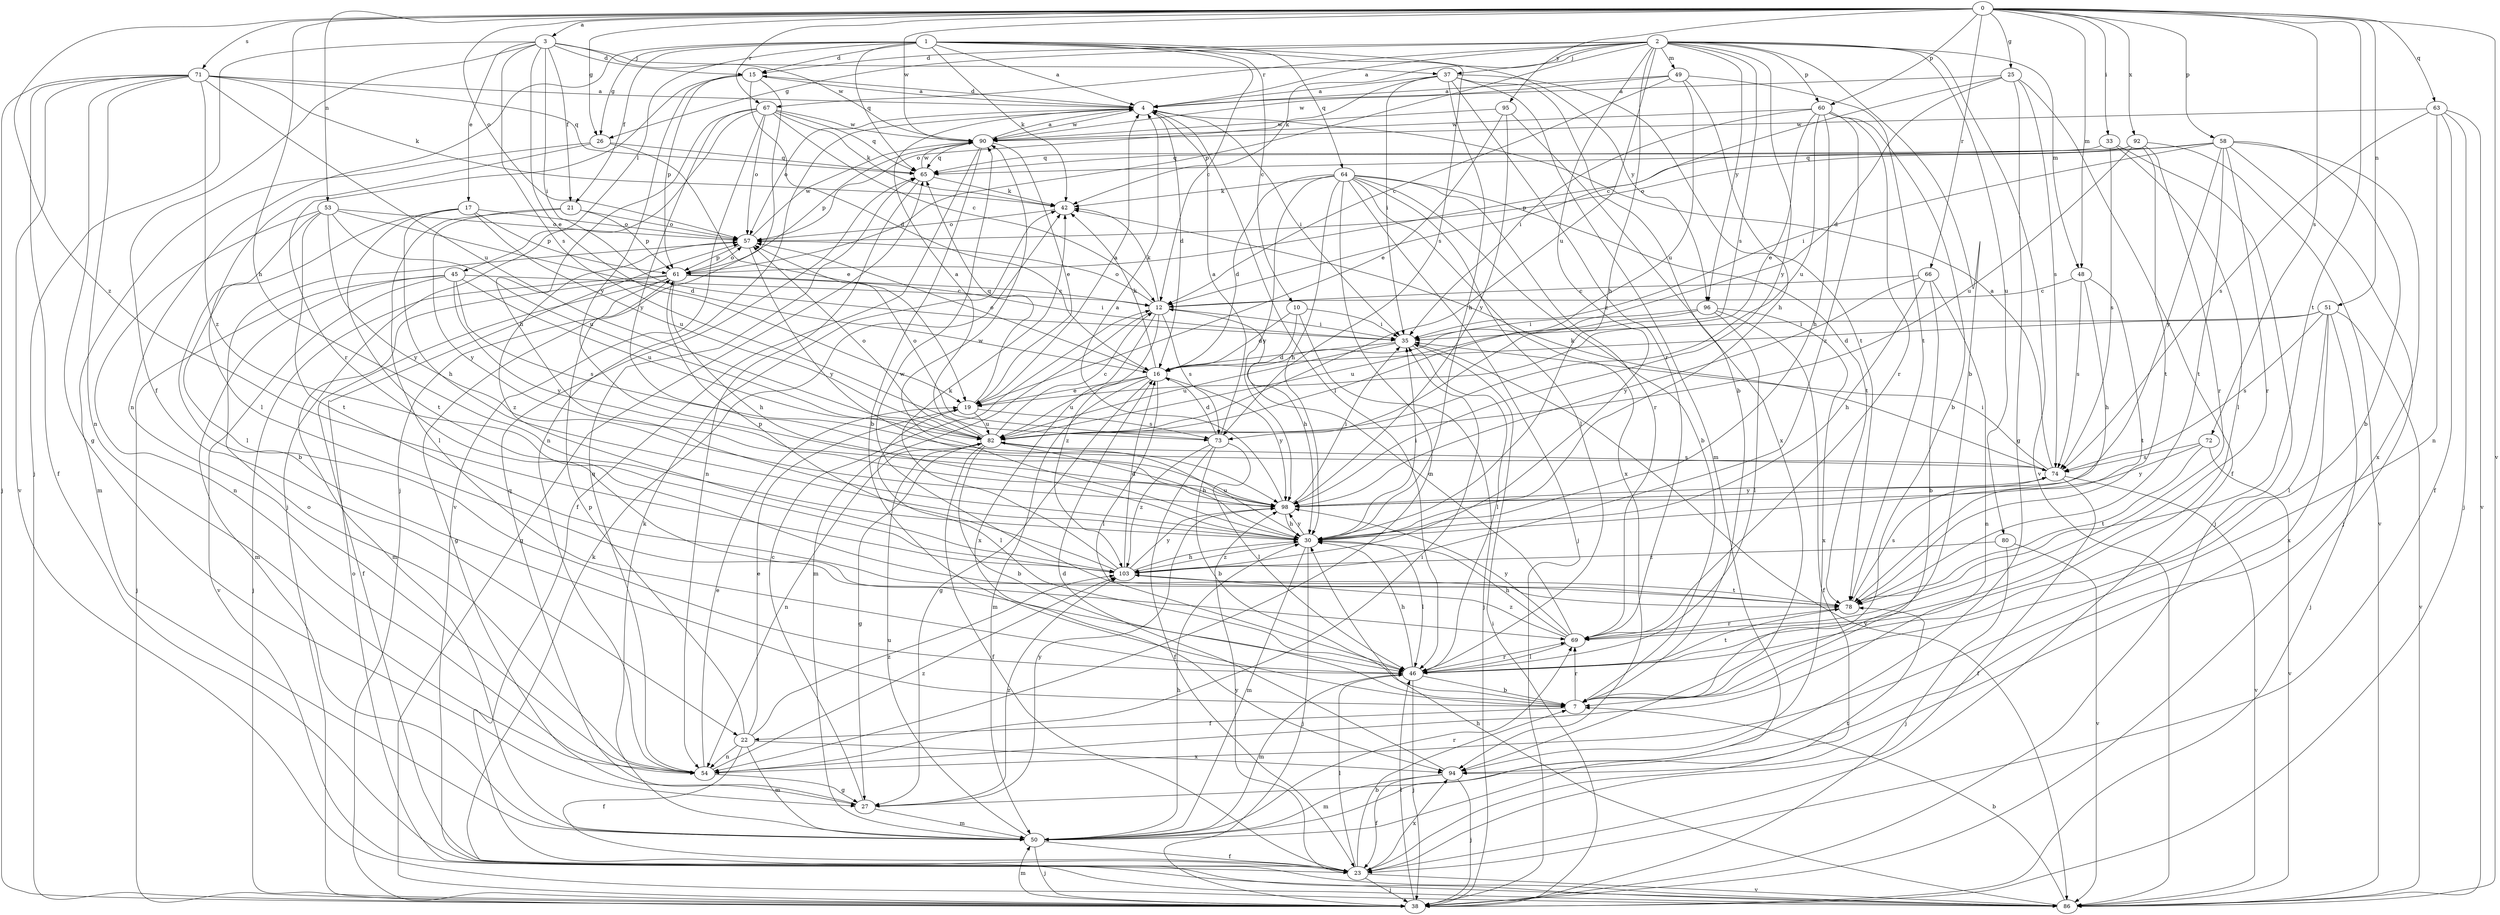 strict digraph  {
0;
1;
2;
3;
4;
7;
10;
12;
15;
16;
17;
19;
21;
22;
23;
25;
26;
27;
30;
33;
35;
37;
38;
42;
45;
46;
48;
49;
50;
51;
53;
54;
57;
58;
60;
61;
63;
64;
65;
66;
67;
69;
71;
72;
73;
74;
78;
80;
82;
86;
90;
92;
94;
95;
96;
98;
103;
0 -> 3  [label=a];
0 -> 25  [label=g];
0 -> 26  [label=g];
0 -> 30  [label=h];
0 -> 33  [label=i];
0 -> 48  [label=m];
0 -> 51  [label=n];
0 -> 53  [label=n];
0 -> 57  [label=o];
0 -> 58  [label=p];
0 -> 60  [label=p];
0 -> 63  [label=q];
0 -> 66  [label=r];
0 -> 67  [label=r];
0 -> 71  [label=s];
0 -> 72  [label=s];
0 -> 78  [label=t];
0 -> 86  [label=v];
0 -> 90  [label=w];
0 -> 92  [label=x];
0 -> 95  [label=y];
0 -> 103  [label=z];
1 -> 4  [label=a];
1 -> 10  [label=c];
1 -> 12  [label=c];
1 -> 15  [label=d];
1 -> 21  [label=f];
1 -> 26  [label=g];
1 -> 42  [label=k];
1 -> 45  [label=l];
1 -> 54  [label=n];
1 -> 64  [label=q];
1 -> 65  [label=q];
1 -> 73  [label=s];
1 -> 96  [label=y];
2 -> 4  [label=a];
2 -> 7  [label=b];
2 -> 15  [label=d];
2 -> 26  [label=g];
2 -> 30  [label=h];
2 -> 37  [label=j];
2 -> 42  [label=k];
2 -> 48  [label=m];
2 -> 49  [label=m];
2 -> 60  [label=p];
2 -> 61  [label=p];
2 -> 67  [label=r];
2 -> 73  [label=s];
2 -> 80  [label=u];
2 -> 82  [label=u];
2 -> 86  [label=v];
2 -> 96  [label=y];
2 -> 98  [label=y];
2 -> 103  [label=z];
3 -> 15  [label=d];
3 -> 17  [label=e];
3 -> 19  [label=e];
3 -> 21  [label=f];
3 -> 22  [label=f];
3 -> 35  [label=i];
3 -> 37  [label=j];
3 -> 38  [label=j];
3 -> 73  [label=s];
3 -> 90  [label=w];
4 -> 15  [label=d];
4 -> 16  [label=d];
4 -> 35  [label=i];
4 -> 46  [label=l];
4 -> 54  [label=n];
4 -> 57  [label=o];
4 -> 90  [label=w];
7 -> 22  [label=f];
7 -> 69  [label=r];
10 -> 16  [label=d];
10 -> 30  [label=h];
10 -> 35  [label=i];
10 -> 38  [label=j];
12 -> 35  [label=i];
12 -> 42  [label=k];
12 -> 50  [label=m];
12 -> 57  [label=o];
12 -> 73  [label=s];
12 -> 94  [label=x];
12 -> 103  [label=z];
15 -> 4  [label=a];
15 -> 16  [label=d];
15 -> 38  [label=j];
15 -> 61  [label=p];
15 -> 69  [label=r];
15 -> 98  [label=y];
16 -> 19  [label=e];
16 -> 27  [label=g];
16 -> 42  [label=k];
16 -> 46  [label=l];
16 -> 50  [label=m];
16 -> 57  [label=o];
16 -> 82  [label=u];
16 -> 98  [label=y];
17 -> 30  [label=h];
17 -> 46  [label=l];
17 -> 57  [label=o];
17 -> 61  [label=p];
17 -> 78  [label=t];
17 -> 82  [label=u];
19 -> 4  [label=a];
19 -> 46  [label=l];
19 -> 65  [label=q];
19 -> 73  [label=s];
19 -> 82  [label=u];
21 -> 46  [label=l];
21 -> 57  [label=o];
21 -> 61  [label=p];
21 -> 98  [label=y];
22 -> 19  [label=e];
22 -> 23  [label=f];
22 -> 50  [label=m];
22 -> 54  [label=n];
22 -> 61  [label=p];
22 -> 94  [label=x];
22 -> 103  [label=z];
23 -> 7  [label=b];
23 -> 38  [label=j];
23 -> 46  [label=l];
23 -> 86  [label=v];
23 -> 94  [label=x];
23 -> 98  [label=y];
25 -> 4  [label=a];
25 -> 12  [label=c];
25 -> 16  [label=d];
25 -> 23  [label=f];
25 -> 27  [label=g];
25 -> 74  [label=s];
26 -> 19  [label=e];
26 -> 46  [label=l];
26 -> 50  [label=m];
26 -> 65  [label=q];
27 -> 12  [label=c];
27 -> 50  [label=m];
27 -> 65  [label=q];
27 -> 98  [label=y];
27 -> 103  [label=z];
30 -> 35  [label=i];
30 -> 38  [label=j];
30 -> 46  [label=l];
30 -> 50  [label=m];
30 -> 82  [label=u];
30 -> 90  [label=w];
30 -> 98  [label=y];
30 -> 103  [label=z];
33 -> 38  [label=j];
33 -> 46  [label=l];
33 -> 65  [label=q];
33 -> 74  [label=s];
35 -> 16  [label=d];
35 -> 46  [label=l];
35 -> 82  [label=u];
35 -> 86  [label=v];
37 -> 4  [label=a];
37 -> 7  [label=b];
37 -> 30  [label=h];
37 -> 35  [label=i];
37 -> 50  [label=m];
37 -> 57  [label=o];
37 -> 69  [label=r];
37 -> 78  [label=t];
38 -> 35  [label=i];
38 -> 46  [label=l];
38 -> 50  [label=m];
38 -> 65  [label=q];
42 -> 57  [label=o];
45 -> 12  [label=c];
45 -> 38  [label=j];
45 -> 50  [label=m];
45 -> 74  [label=s];
45 -> 82  [label=u];
45 -> 86  [label=v];
45 -> 98  [label=y];
46 -> 7  [label=b];
46 -> 30  [label=h];
46 -> 38  [label=j];
46 -> 50  [label=m];
46 -> 69  [label=r];
46 -> 78  [label=t];
48 -> 12  [label=c];
48 -> 30  [label=h];
48 -> 74  [label=s];
48 -> 78  [label=t];
49 -> 4  [label=a];
49 -> 12  [label=c];
49 -> 30  [label=h];
49 -> 78  [label=t];
49 -> 82  [label=u];
49 -> 90  [label=w];
50 -> 23  [label=f];
50 -> 30  [label=h];
50 -> 38  [label=j];
50 -> 42  [label=k];
50 -> 69  [label=r];
50 -> 78  [label=t];
50 -> 82  [label=u];
51 -> 16  [label=d];
51 -> 35  [label=i];
51 -> 38  [label=j];
51 -> 46  [label=l];
51 -> 74  [label=s];
51 -> 86  [label=v];
51 -> 94  [label=x];
53 -> 7  [label=b];
53 -> 16  [label=d];
53 -> 54  [label=n];
53 -> 57  [label=o];
53 -> 78  [label=t];
53 -> 82  [label=u];
53 -> 98  [label=y];
54 -> 19  [label=e];
54 -> 27  [label=g];
54 -> 35  [label=i];
54 -> 57  [label=o];
54 -> 65  [label=q];
54 -> 103  [label=z];
57 -> 61  [label=p];
57 -> 90  [label=w];
57 -> 98  [label=y];
57 -> 103  [label=z];
58 -> 7  [label=b];
58 -> 35  [label=i];
58 -> 38  [label=j];
58 -> 57  [label=o];
58 -> 65  [label=q];
58 -> 69  [label=r];
58 -> 78  [label=t];
58 -> 94  [label=x];
58 -> 98  [label=y];
60 -> 7  [label=b];
60 -> 19  [label=e];
60 -> 30  [label=h];
60 -> 35  [label=i];
60 -> 69  [label=r];
60 -> 82  [label=u];
60 -> 90  [label=w];
60 -> 103  [label=z];
61 -> 12  [label=c];
61 -> 23  [label=f];
61 -> 27  [label=g];
61 -> 30  [label=h];
61 -> 35  [label=i];
61 -> 38  [label=j];
61 -> 50  [label=m];
61 -> 57  [label=o];
63 -> 23  [label=f];
63 -> 38  [label=j];
63 -> 54  [label=n];
63 -> 74  [label=s];
63 -> 86  [label=v];
63 -> 90  [label=w];
64 -> 7  [label=b];
64 -> 16  [label=d];
64 -> 30  [label=h];
64 -> 38  [label=j];
64 -> 42  [label=k];
64 -> 46  [label=l];
64 -> 54  [label=n];
64 -> 69  [label=r];
64 -> 78  [label=t];
64 -> 94  [label=x];
64 -> 98  [label=y];
65 -> 42  [label=k];
65 -> 54  [label=n];
65 -> 90  [label=w];
66 -> 7  [label=b];
66 -> 12  [label=c];
66 -> 30  [label=h];
66 -> 54  [label=n];
66 -> 98  [label=y];
67 -> 12  [label=c];
67 -> 30  [label=h];
67 -> 38  [label=j];
67 -> 42  [label=k];
67 -> 57  [label=o];
67 -> 65  [label=q];
67 -> 86  [label=v];
67 -> 90  [label=w];
67 -> 98  [label=y];
69 -> 12  [label=c];
69 -> 30  [label=h];
69 -> 46  [label=l];
69 -> 98  [label=y];
69 -> 103  [label=z];
71 -> 4  [label=a];
71 -> 23  [label=f];
71 -> 27  [label=g];
71 -> 38  [label=j];
71 -> 42  [label=k];
71 -> 54  [label=n];
71 -> 65  [label=q];
71 -> 82  [label=u];
71 -> 86  [label=v];
71 -> 103  [label=z];
72 -> 74  [label=s];
72 -> 78  [label=t];
72 -> 86  [label=v];
72 -> 98  [label=y];
73 -> 4  [label=a];
73 -> 7  [label=b];
73 -> 16  [label=d];
73 -> 23  [label=f];
73 -> 46  [label=l];
73 -> 57  [label=o];
73 -> 103  [label=z];
74 -> 4  [label=a];
74 -> 23  [label=f];
74 -> 35  [label=i];
74 -> 42  [label=k];
74 -> 86  [label=v];
74 -> 98  [label=y];
78 -> 69  [label=r];
78 -> 74  [label=s];
78 -> 90  [label=w];
80 -> 38  [label=j];
80 -> 86  [label=v];
80 -> 103  [label=z];
82 -> 4  [label=a];
82 -> 7  [label=b];
82 -> 12  [label=c];
82 -> 23  [label=f];
82 -> 27  [label=g];
82 -> 30  [label=h];
82 -> 54  [label=n];
82 -> 57  [label=o];
82 -> 74  [label=s];
86 -> 7  [label=b];
86 -> 30  [label=h];
86 -> 42  [label=k];
86 -> 57  [label=o];
90 -> 4  [label=a];
90 -> 7  [label=b];
90 -> 19  [label=e];
90 -> 23  [label=f];
90 -> 61  [label=p];
90 -> 65  [label=q];
92 -> 61  [label=p];
92 -> 65  [label=q];
92 -> 69  [label=r];
92 -> 78  [label=t];
92 -> 82  [label=u];
92 -> 86  [label=v];
94 -> 16  [label=d];
94 -> 23  [label=f];
94 -> 38  [label=j];
94 -> 50  [label=m];
95 -> 19  [label=e];
95 -> 90  [label=w];
95 -> 94  [label=x];
95 -> 98  [label=y];
96 -> 23  [label=f];
96 -> 35  [label=i];
96 -> 46  [label=l];
96 -> 82  [label=u];
96 -> 94  [label=x];
98 -> 4  [label=a];
98 -> 30  [label=h];
98 -> 35  [label=i];
103 -> 16  [label=d];
103 -> 30  [label=h];
103 -> 42  [label=k];
103 -> 61  [label=p];
103 -> 78  [label=t];
103 -> 98  [label=y];
}
